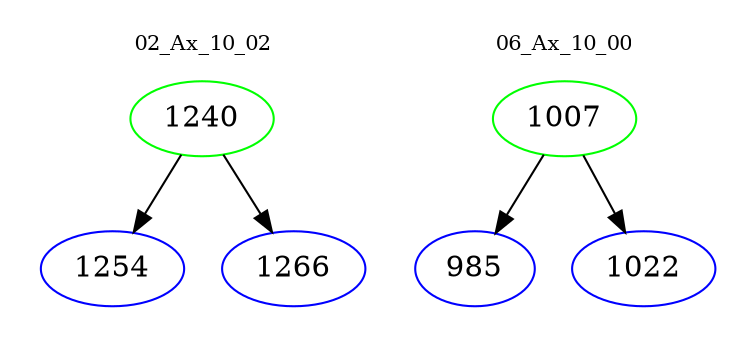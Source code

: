 digraph{
subgraph cluster_0 {
color = white
label = "02_Ax_10_02";
fontsize=10;
T0_1240 [label="1240", color="green"]
T0_1240 -> T0_1254 [color="black"]
T0_1254 [label="1254", color="blue"]
T0_1240 -> T0_1266 [color="black"]
T0_1266 [label="1266", color="blue"]
}
subgraph cluster_1 {
color = white
label = "06_Ax_10_00";
fontsize=10;
T1_1007 [label="1007", color="green"]
T1_1007 -> T1_985 [color="black"]
T1_985 [label="985", color="blue"]
T1_1007 -> T1_1022 [color="black"]
T1_1022 [label="1022", color="blue"]
}
}
